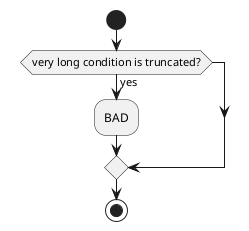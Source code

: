 {
  "sha1": "jqmf88h5zlrqdwxepsags5mout53eyb",
  "insertion": {
    "when": "2024-06-03T18:59:32.104Z",
    "user": "plantuml@gmail.com"
  }
}
@startuml
	start
	if (very long condition is truncated?) then (yes)
	 :BAD;
	endif
	stop
@enduml

